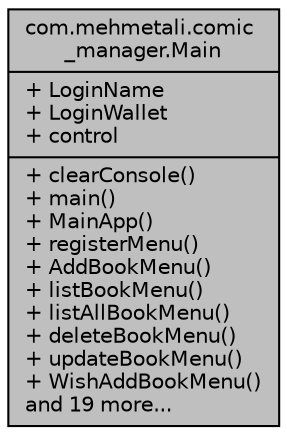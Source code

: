 digraph "com.mehmetali.comic_manager.Main"
{
 // LATEX_PDF_SIZE
  edge [fontname="Helvetica",fontsize="10",labelfontname="Helvetica",labelfontsize="10"];
  node [fontname="Helvetica",fontsize="10",shape=record];
  Node1 [label="{com.mehmetali.comic\l_manager.Main\n|+ LoginName\l+ LoginWallet\l+ control\l|+ clearConsole()\l+ main()\l+ MainApp()\l+ registerMenu()\l+ AddBookMenu()\l+ listBookMenu()\l+ listAllBookMenu()\l+ deleteBookMenu()\l+ updateBookMenu()\l+ WishAddBookMenu()\land 19 more...\l}",height=0.2,width=0.4,color="black", fillcolor="grey75", style="filled", fontcolor="black",tooltip=" "];
}
